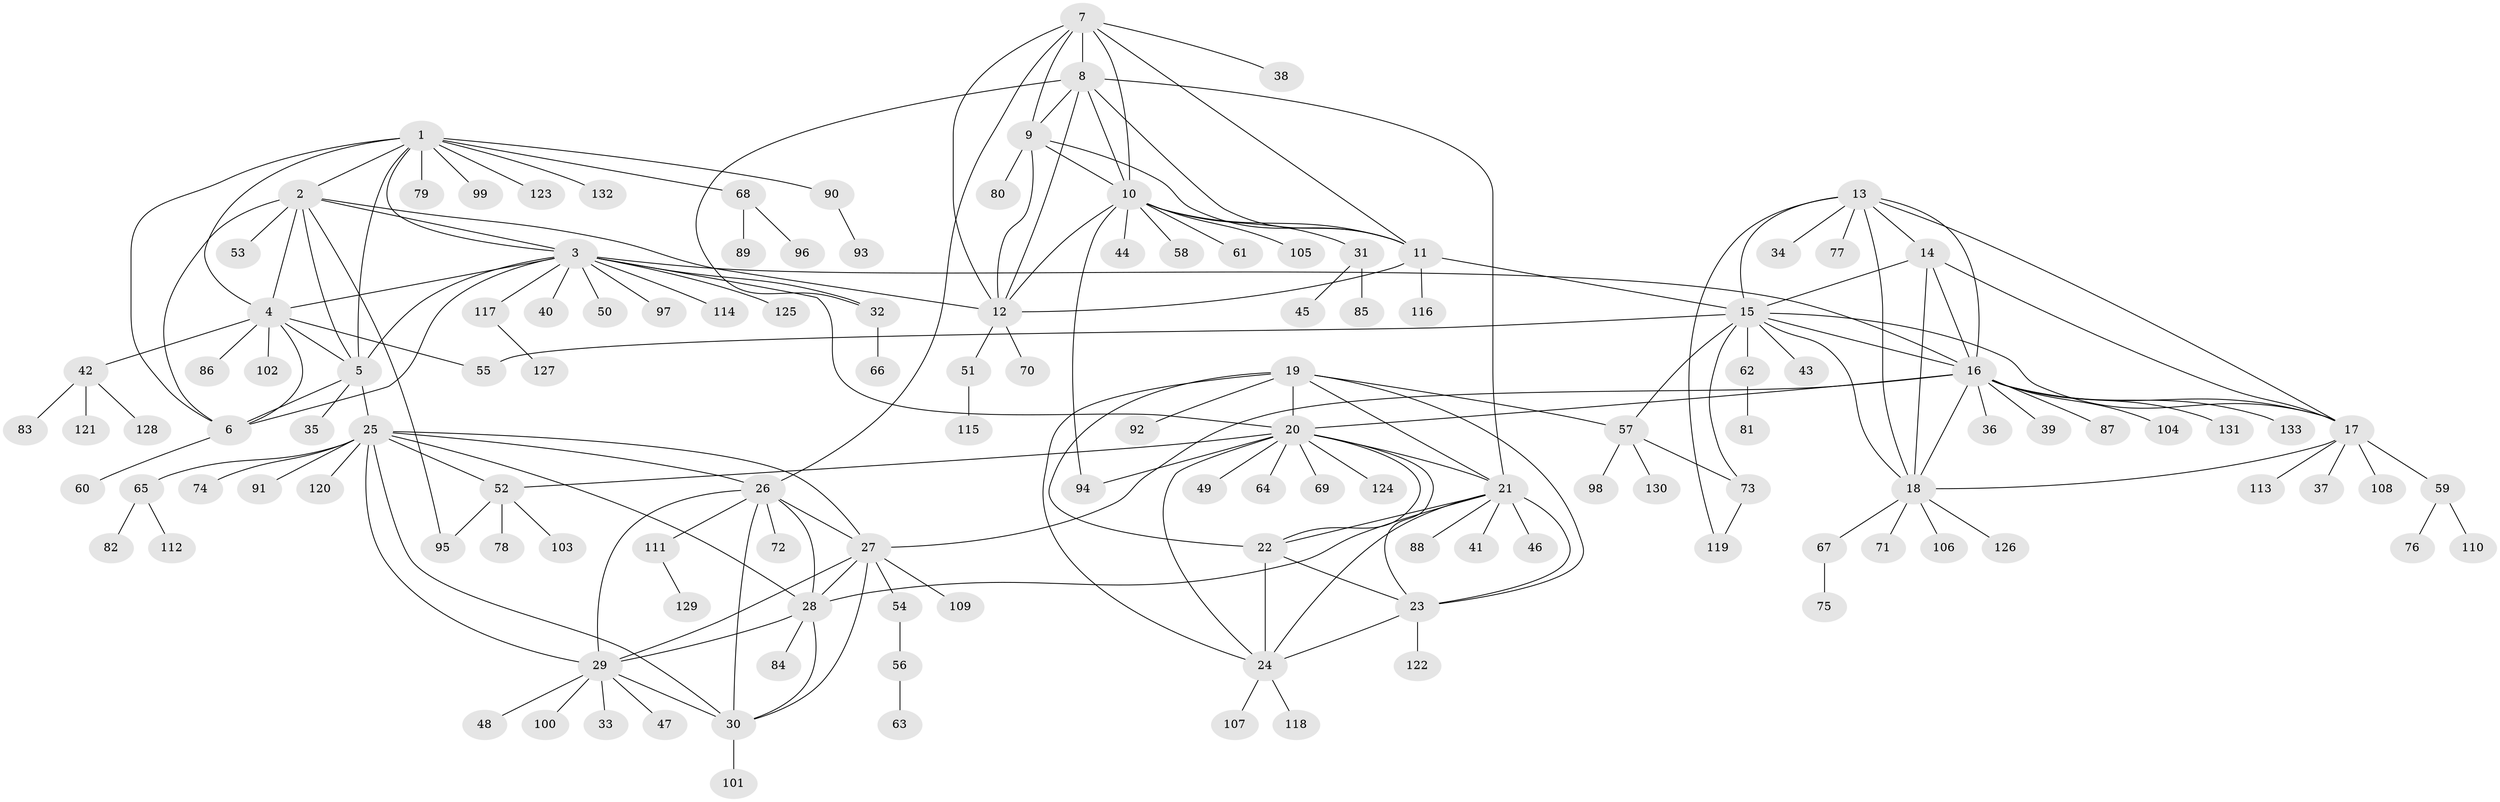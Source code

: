 // coarse degree distribution, {11: 0.02912621359223301, 6: 0.04854368932038835, 14: 0.009708737864077669, 7: 0.038834951456310676, 5: 0.02912621359223301, 4: 0.02912621359223301, 8: 0.019417475728155338, 9: 0.019417475728155338, 12: 0.009708737864077669, 10: 0.009708737864077669, 3: 0.038834951456310676, 1: 0.6601941747572816, 2: 0.05825242718446602}
// Generated by graph-tools (version 1.1) at 2025/24/03/03/25 07:24:18]
// undirected, 133 vertices, 196 edges
graph export_dot {
graph [start="1"]
  node [color=gray90,style=filled];
  1;
  2;
  3;
  4;
  5;
  6;
  7;
  8;
  9;
  10;
  11;
  12;
  13;
  14;
  15;
  16;
  17;
  18;
  19;
  20;
  21;
  22;
  23;
  24;
  25;
  26;
  27;
  28;
  29;
  30;
  31;
  32;
  33;
  34;
  35;
  36;
  37;
  38;
  39;
  40;
  41;
  42;
  43;
  44;
  45;
  46;
  47;
  48;
  49;
  50;
  51;
  52;
  53;
  54;
  55;
  56;
  57;
  58;
  59;
  60;
  61;
  62;
  63;
  64;
  65;
  66;
  67;
  68;
  69;
  70;
  71;
  72;
  73;
  74;
  75;
  76;
  77;
  78;
  79;
  80;
  81;
  82;
  83;
  84;
  85;
  86;
  87;
  88;
  89;
  90;
  91;
  92;
  93;
  94;
  95;
  96;
  97;
  98;
  99;
  100;
  101;
  102;
  103;
  104;
  105;
  106;
  107;
  108;
  109;
  110;
  111;
  112;
  113;
  114;
  115;
  116;
  117;
  118;
  119;
  120;
  121;
  122;
  123;
  124;
  125;
  126;
  127;
  128;
  129;
  130;
  131;
  132;
  133;
  1 -- 2;
  1 -- 3;
  1 -- 4;
  1 -- 5;
  1 -- 6;
  1 -- 68;
  1 -- 79;
  1 -- 90;
  1 -- 99;
  1 -- 123;
  1 -- 132;
  2 -- 3;
  2 -- 4;
  2 -- 5;
  2 -- 6;
  2 -- 12;
  2 -- 53;
  2 -- 95;
  3 -- 4;
  3 -- 5;
  3 -- 6;
  3 -- 16;
  3 -- 20;
  3 -- 32;
  3 -- 40;
  3 -- 50;
  3 -- 97;
  3 -- 114;
  3 -- 117;
  3 -- 125;
  4 -- 5;
  4 -- 6;
  4 -- 42;
  4 -- 55;
  4 -- 86;
  4 -- 102;
  5 -- 6;
  5 -- 25;
  5 -- 35;
  6 -- 60;
  7 -- 8;
  7 -- 9;
  7 -- 10;
  7 -- 11;
  7 -- 12;
  7 -- 26;
  7 -- 38;
  8 -- 9;
  8 -- 10;
  8 -- 11;
  8 -- 12;
  8 -- 21;
  8 -- 32;
  9 -- 10;
  9 -- 11;
  9 -- 12;
  9 -- 80;
  10 -- 11;
  10 -- 12;
  10 -- 31;
  10 -- 44;
  10 -- 58;
  10 -- 61;
  10 -- 94;
  10 -- 105;
  11 -- 12;
  11 -- 15;
  11 -- 116;
  12 -- 51;
  12 -- 70;
  13 -- 14;
  13 -- 15;
  13 -- 16;
  13 -- 17;
  13 -- 18;
  13 -- 34;
  13 -- 77;
  13 -- 119;
  14 -- 15;
  14 -- 16;
  14 -- 17;
  14 -- 18;
  15 -- 16;
  15 -- 17;
  15 -- 18;
  15 -- 43;
  15 -- 55;
  15 -- 57;
  15 -- 62;
  15 -- 73;
  16 -- 17;
  16 -- 18;
  16 -- 20;
  16 -- 27;
  16 -- 36;
  16 -- 39;
  16 -- 87;
  16 -- 104;
  16 -- 131;
  16 -- 133;
  17 -- 18;
  17 -- 37;
  17 -- 59;
  17 -- 108;
  17 -- 113;
  18 -- 67;
  18 -- 71;
  18 -- 106;
  18 -- 126;
  19 -- 20;
  19 -- 21;
  19 -- 22;
  19 -- 23;
  19 -- 24;
  19 -- 57;
  19 -- 92;
  20 -- 21;
  20 -- 22;
  20 -- 23;
  20 -- 24;
  20 -- 49;
  20 -- 52;
  20 -- 64;
  20 -- 69;
  20 -- 94;
  20 -- 124;
  21 -- 22;
  21 -- 23;
  21 -- 24;
  21 -- 28;
  21 -- 41;
  21 -- 46;
  21 -- 88;
  22 -- 23;
  22 -- 24;
  23 -- 24;
  23 -- 122;
  24 -- 107;
  24 -- 118;
  25 -- 26;
  25 -- 27;
  25 -- 28;
  25 -- 29;
  25 -- 30;
  25 -- 52;
  25 -- 65;
  25 -- 74;
  25 -- 91;
  25 -- 120;
  26 -- 27;
  26 -- 28;
  26 -- 29;
  26 -- 30;
  26 -- 72;
  26 -- 111;
  27 -- 28;
  27 -- 29;
  27 -- 30;
  27 -- 54;
  27 -- 109;
  28 -- 29;
  28 -- 30;
  28 -- 84;
  29 -- 30;
  29 -- 33;
  29 -- 47;
  29 -- 48;
  29 -- 100;
  30 -- 101;
  31 -- 45;
  31 -- 85;
  32 -- 66;
  42 -- 83;
  42 -- 121;
  42 -- 128;
  51 -- 115;
  52 -- 78;
  52 -- 95;
  52 -- 103;
  54 -- 56;
  56 -- 63;
  57 -- 73;
  57 -- 98;
  57 -- 130;
  59 -- 76;
  59 -- 110;
  62 -- 81;
  65 -- 82;
  65 -- 112;
  67 -- 75;
  68 -- 89;
  68 -- 96;
  73 -- 119;
  90 -- 93;
  111 -- 129;
  117 -- 127;
}
